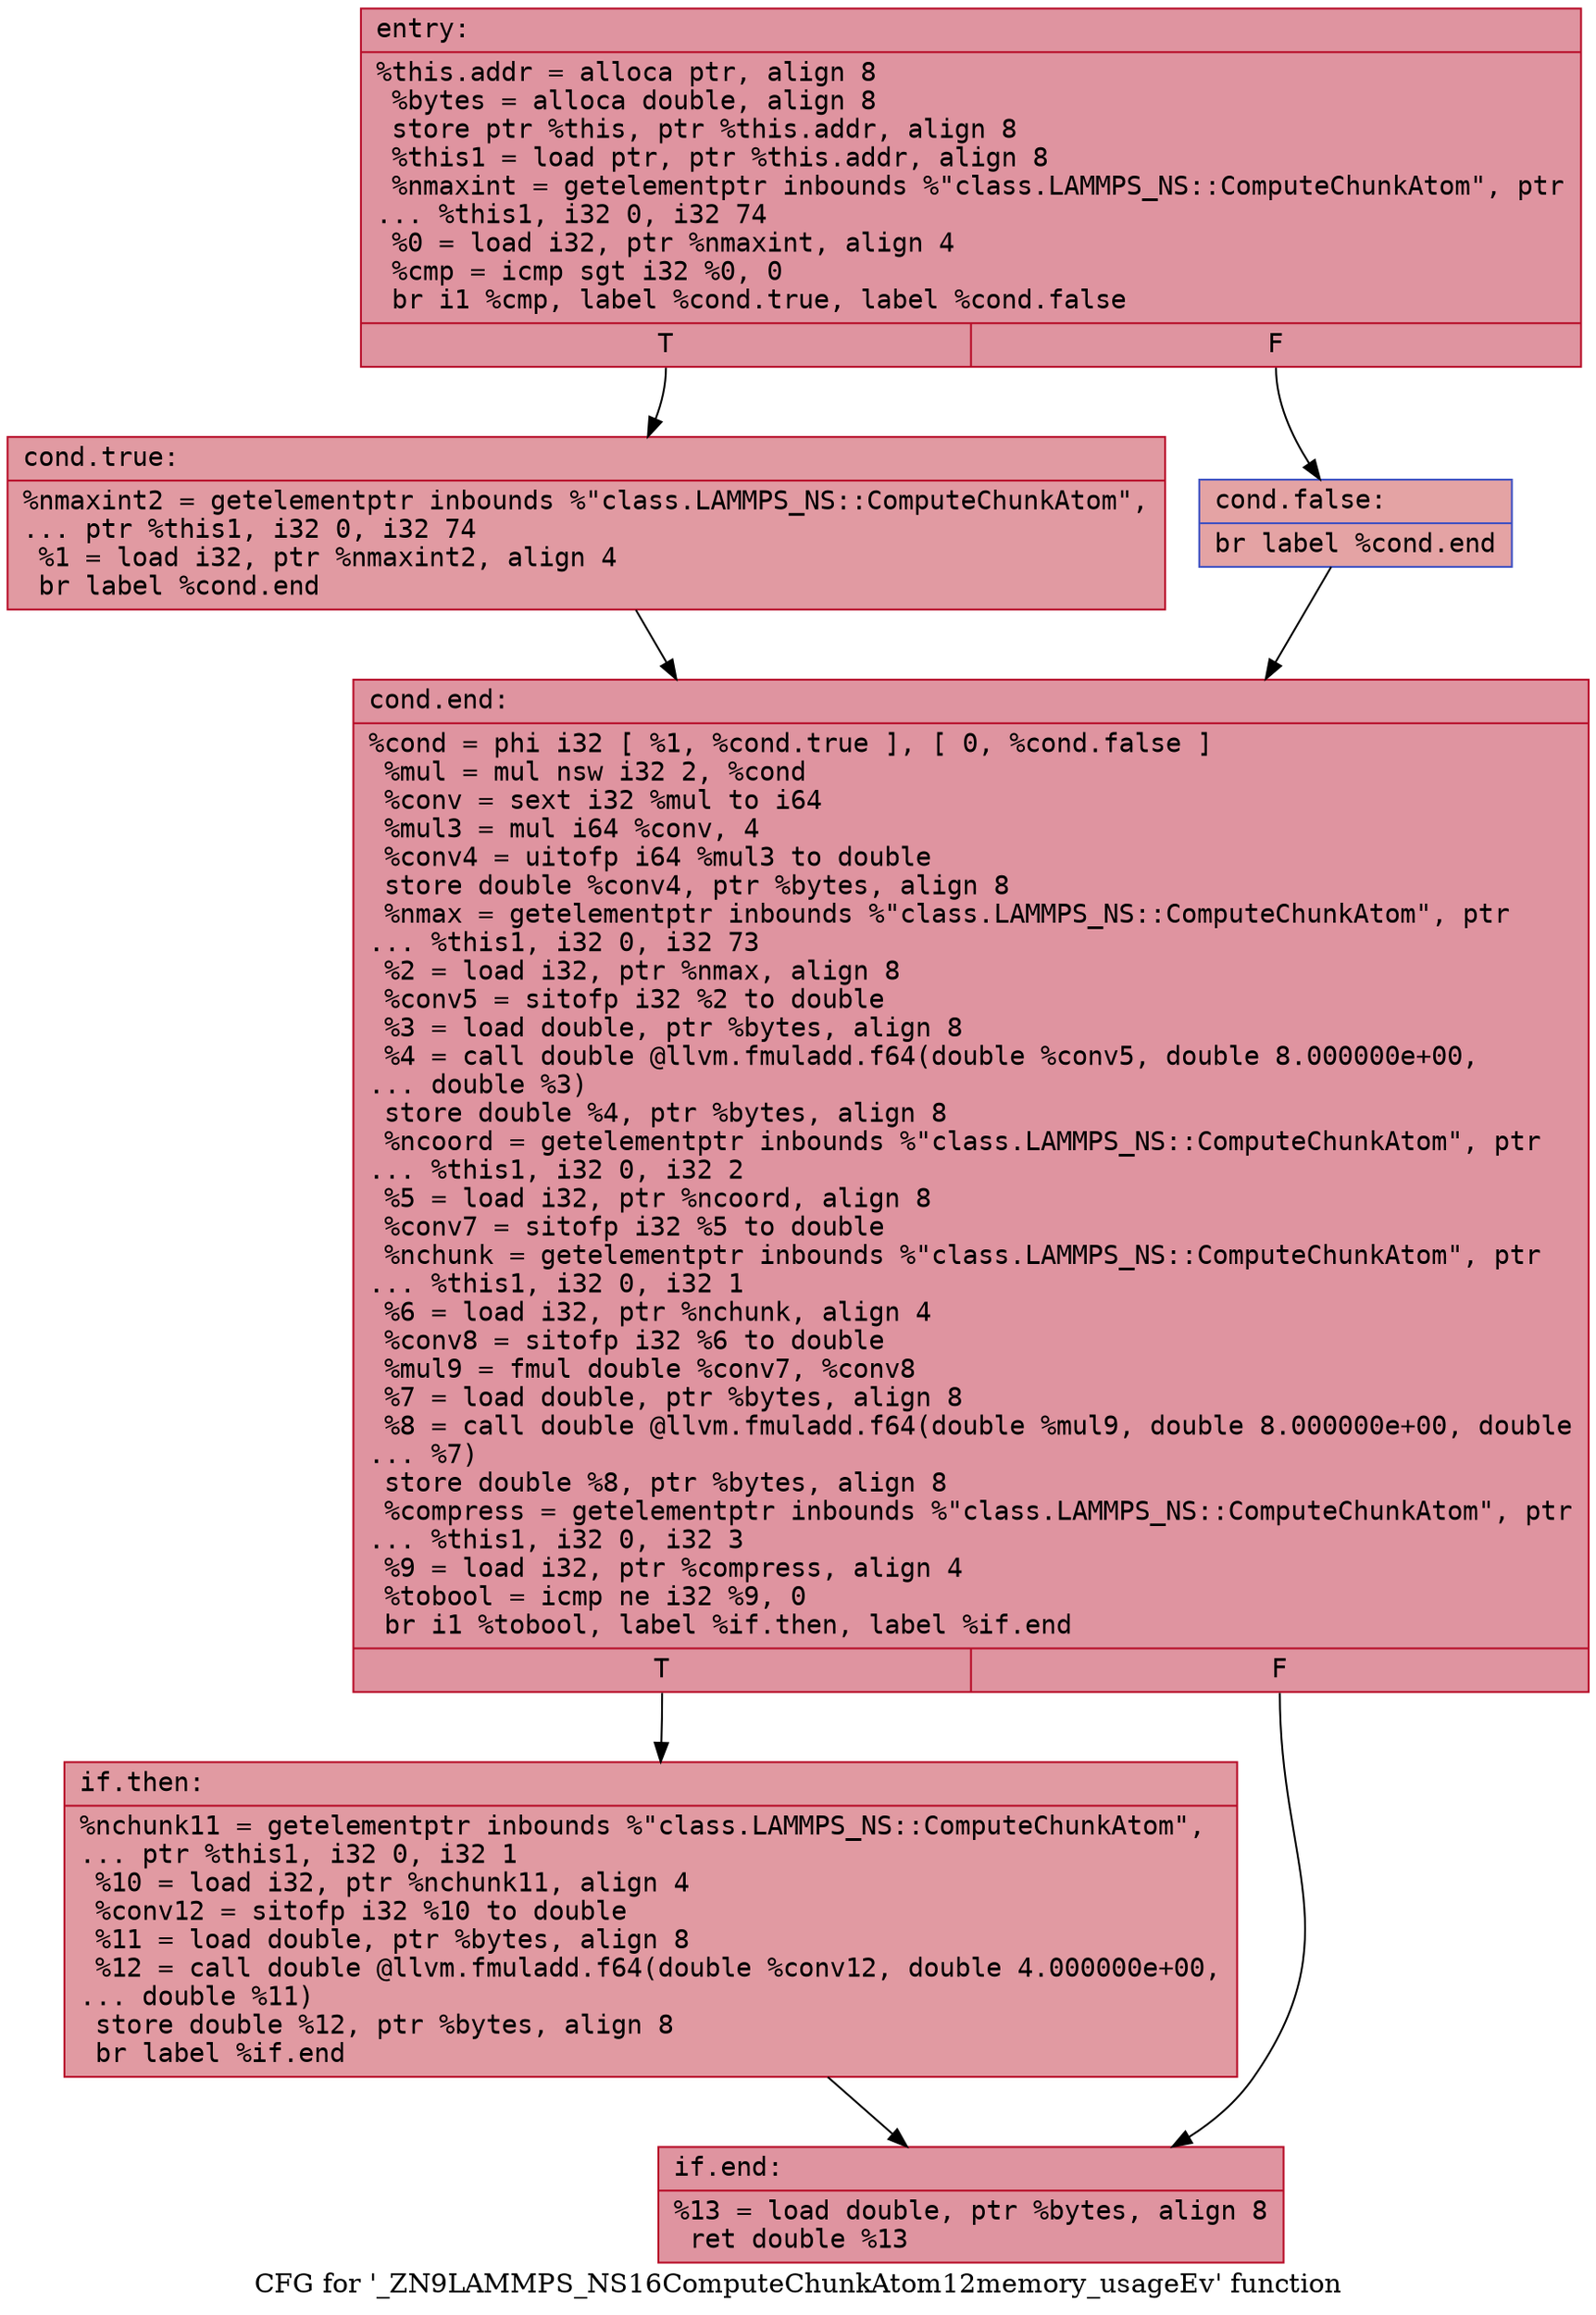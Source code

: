 digraph "CFG for '_ZN9LAMMPS_NS16ComputeChunkAtom12memory_usageEv' function" {
	label="CFG for '_ZN9LAMMPS_NS16ComputeChunkAtom12memory_usageEv' function";

	Node0x56369a912550 [shape=record,color="#b70d28ff", style=filled, fillcolor="#b70d2870" fontname="Courier",label="{entry:\l|  %this.addr = alloca ptr, align 8\l  %bytes = alloca double, align 8\l  store ptr %this, ptr %this.addr, align 8\l  %this1 = load ptr, ptr %this.addr, align 8\l  %nmaxint = getelementptr inbounds %\"class.LAMMPS_NS::ComputeChunkAtom\", ptr\l... %this1, i32 0, i32 74\l  %0 = load i32, ptr %nmaxint, align 4\l  %cmp = icmp sgt i32 %0, 0\l  br i1 %cmp, label %cond.true, label %cond.false\l|{<s0>T|<s1>F}}"];
	Node0x56369a912550:s0 -> Node0x56369a9129a0[tooltip="entry -> cond.true\nProbability 62.50%" ];
	Node0x56369a912550:s1 -> Node0x56369a912a20[tooltip="entry -> cond.false\nProbability 37.50%" ];
	Node0x56369a9129a0 [shape=record,color="#b70d28ff", style=filled, fillcolor="#bb1b2c70" fontname="Courier",label="{cond.true:\l|  %nmaxint2 = getelementptr inbounds %\"class.LAMMPS_NS::ComputeChunkAtom\",\l... ptr %this1, i32 0, i32 74\l  %1 = load i32, ptr %nmaxint2, align 4\l  br label %cond.end\l}"];
	Node0x56369a9129a0 -> Node0x56369a912cc0[tooltip="cond.true -> cond.end\nProbability 100.00%" ];
	Node0x56369a912a20 [shape=record,color="#3d50c3ff", style=filled, fillcolor="#c32e3170" fontname="Courier",label="{cond.false:\l|  br label %cond.end\l}"];
	Node0x56369a912a20 -> Node0x56369a912cc0[tooltip="cond.false -> cond.end\nProbability 100.00%" ];
	Node0x56369a912cc0 [shape=record,color="#b70d28ff", style=filled, fillcolor="#b70d2870" fontname="Courier",label="{cond.end:\l|  %cond = phi i32 [ %1, %cond.true ], [ 0, %cond.false ]\l  %mul = mul nsw i32 2, %cond\l  %conv = sext i32 %mul to i64\l  %mul3 = mul i64 %conv, 4\l  %conv4 = uitofp i64 %mul3 to double\l  store double %conv4, ptr %bytes, align 8\l  %nmax = getelementptr inbounds %\"class.LAMMPS_NS::ComputeChunkAtom\", ptr\l... %this1, i32 0, i32 73\l  %2 = load i32, ptr %nmax, align 8\l  %conv5 = sitofp i32 %2 to double\l  %3 = load double, ptr %bytes, align 8\l  %4 = call double @llvm.fmuladd.f64(double %conv5, double 8.000000e+00,\l... double %3)\l  store double %4, ptr %bytes, align 8\l  %ncoord = getelementptr inbounds %\"class.LAMMPS_NS::ComputeChunkAtom\", ptr\l... %this1, i32 0, i32 2\l  %5 = load i32, ptr %ncoord, align 8\l  %conv7 = sitofp i32 %5 to double\l  %nchunk = getelementptr inbounds %\"class.LAMMPS_NS::ComputeChunkAtom\", ptr\l... %this1, i32 0, i32 1\l  %6 = load i32, ptr %nchunk, align 4\l  %conv8 = sitofp i32 %6 to double\l  %mul9 = fmul double %conv7, %conv8\l  %7 = load double, ptr %bytes, align 8\l  %8 = call double @llvm.fmuladd.f64(double %mul9, double 8.000000e+00, double\l... %7)\l  store double %8, ptr %bytes, align 8\l  %compress = getelementptr inbounds %\"class.LAMMPS_NS::ComputeChunkAtom\", ptr\l... %this1, i32 0, i32 3\l  %9 = load i32, ptr %compress, align 4\l  %tobool = icmp ne i32 %9, 0\l  br i1 %tobool, label %if.then, label %if.end\l|{<s0>T|<s1>F}}"];
	Node0x56369a912cc0:s0 -> Node0x56369a912ef0[tooltip="cond.end -> if.then\nProbability 62.50%" ];
	Node0x56369a912cc0:s1 -> Node0x56369a912f40[tooltip="cond.end -> if.end\nProbability 37.50%" ];
	Node0x56369a912ef0 [shape=record,color="#b70d28ff", style=filled, fillcolor="#bb1b2c70" fontname="Courier",label="{if.then:\l|  %nchunk11 = getelementptr inbounds %\"class.LAMMPS_NS::ComputeChunkAtom\",\l... ptr %this1, i32 0, i32 1\l  %10 = load i32, ptr %nchunk11, align 4\l  %conv12 = sitofp i32 %10 to double\l  %11 = load double, ptr %bytes, align 8\l  %12 = call double @llvm.fmuladd.f64(double %conv12, double 4.000000e+00,\l... double %11)\l  store double %12, ptr %bytes, align 8\l  br label %if.end\l}"];
	Node0x56369a912ef0 -> Node0x56369a912f40[tooltip="if.then -> if.end\nProbability 100.00%" ];
	Node0x56369a912f40 [shape=record,color="#b70d28ff", style=filled, fillcolor="#b70d2870" fontname="Courier",label="{if.end:\l|  %13 = load double, ptr %bytes, align 8\l  ret double %13\l}"];
}
